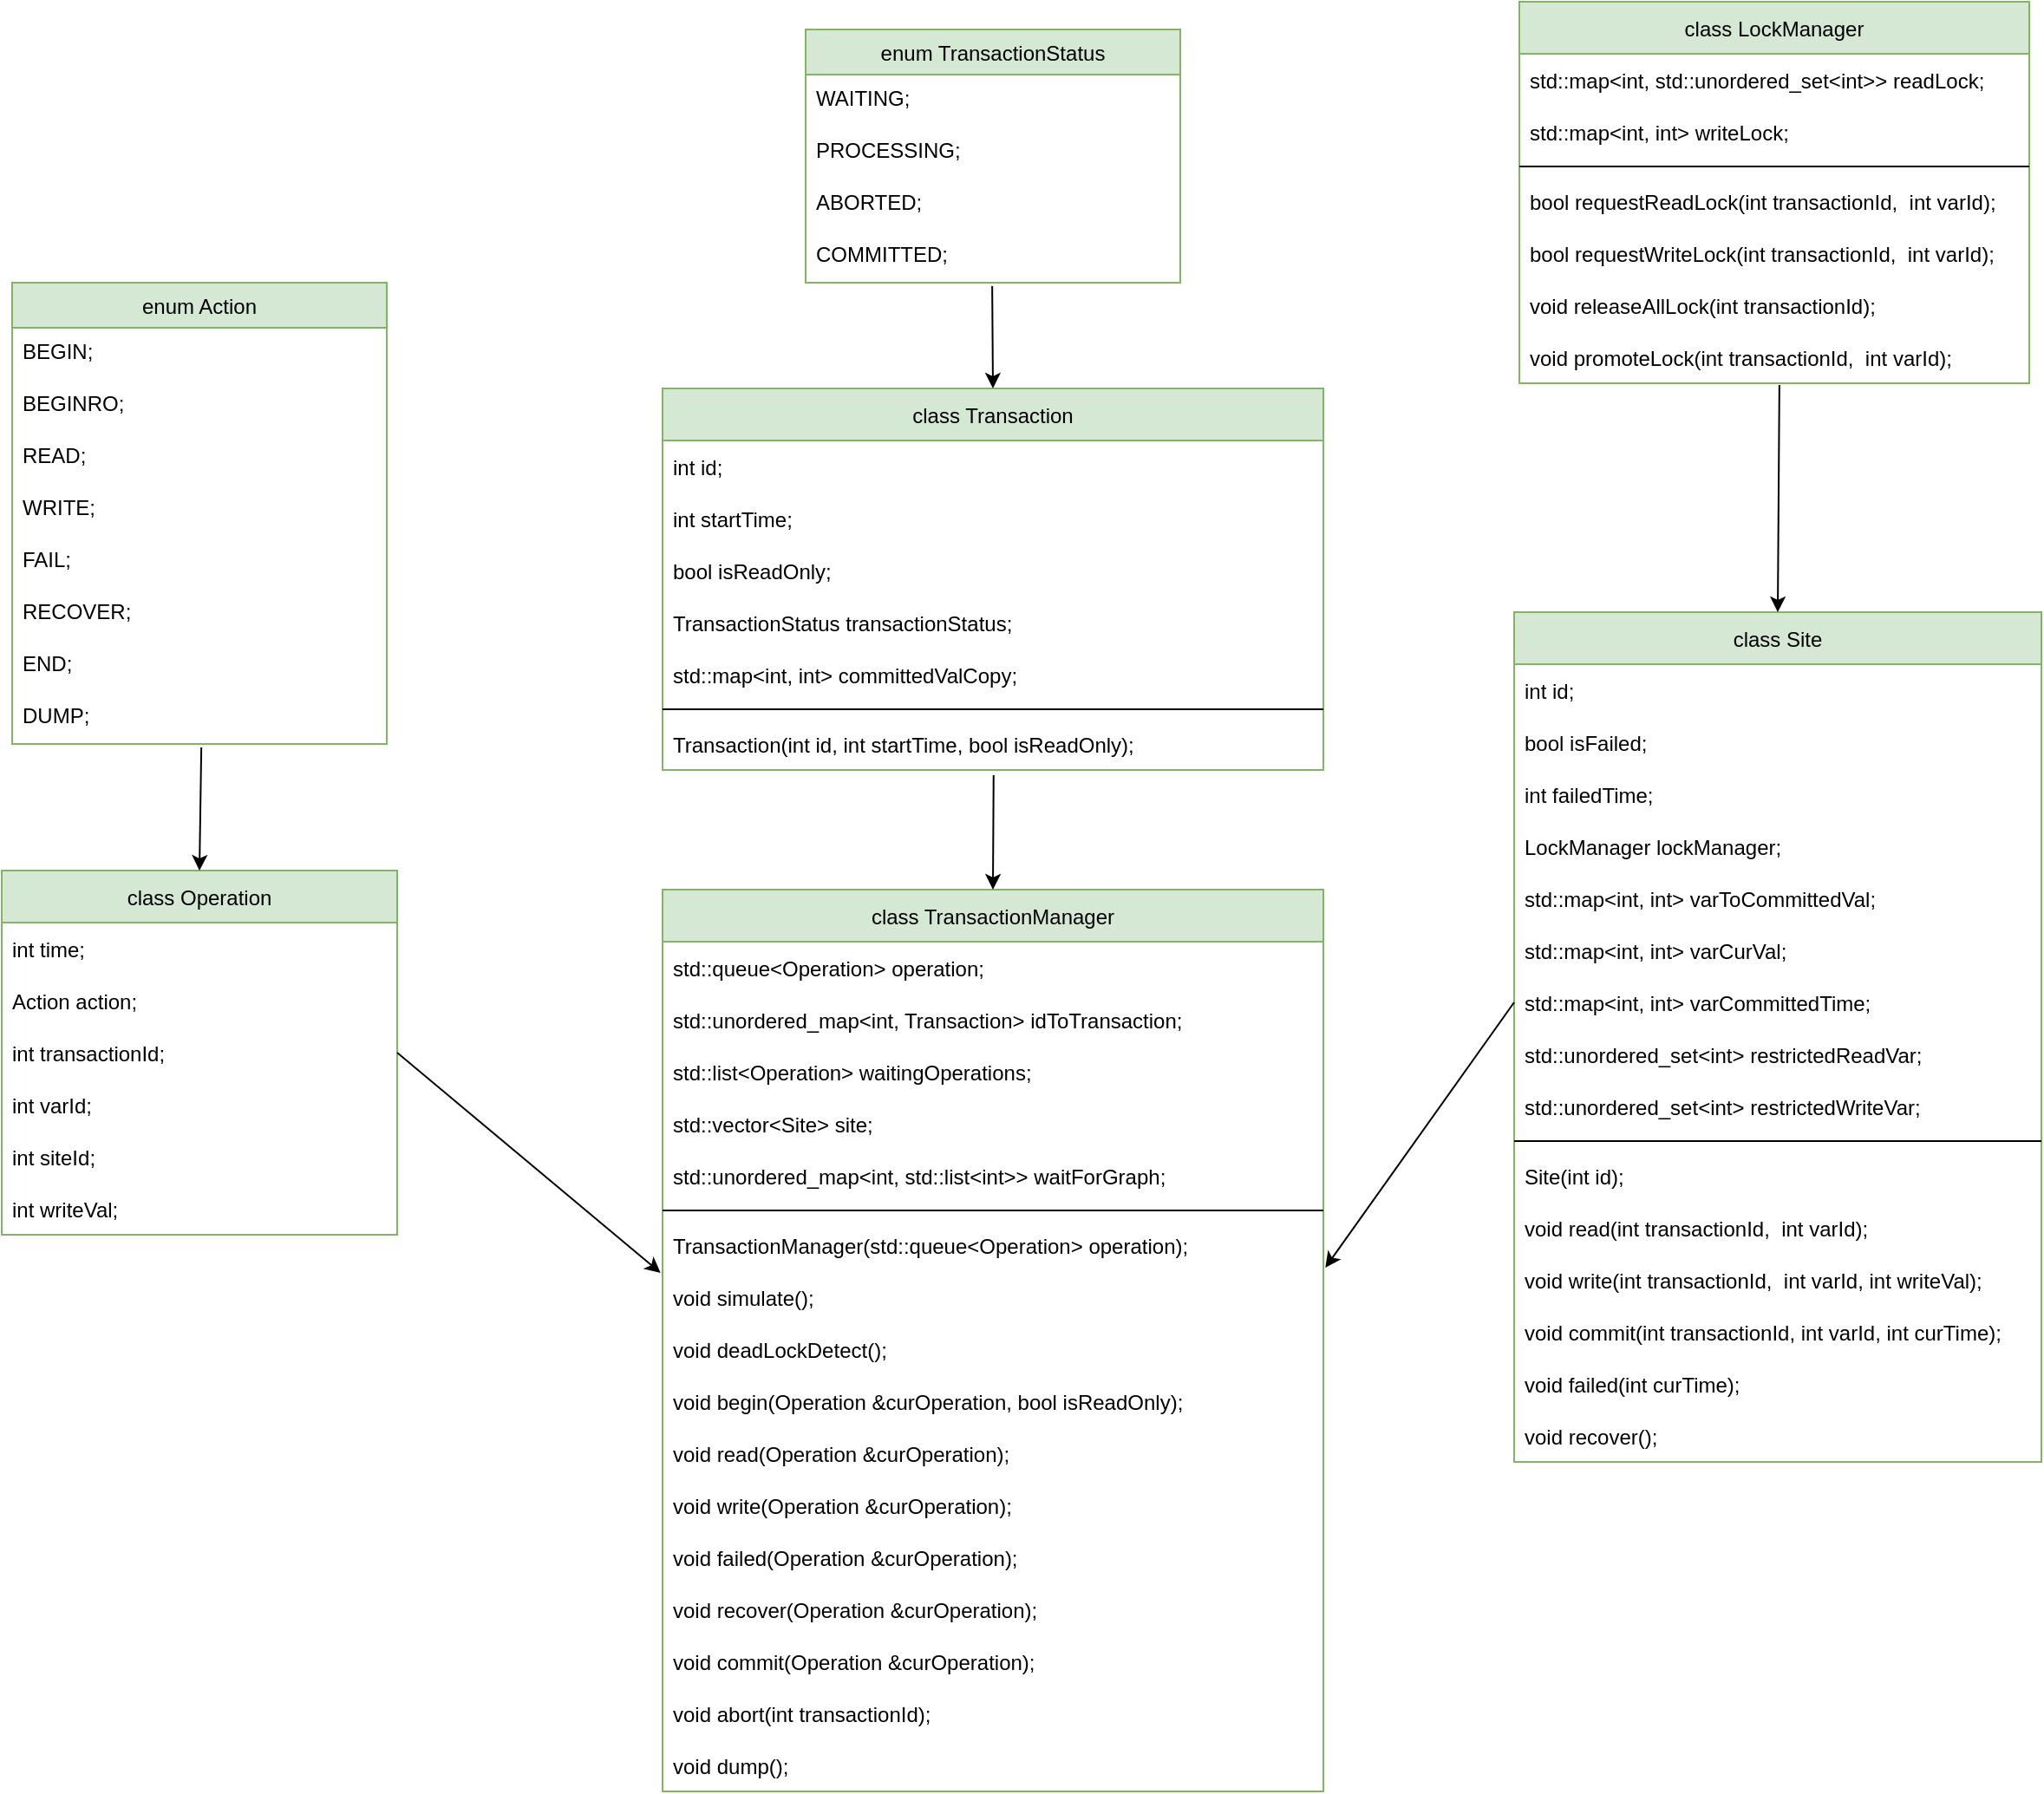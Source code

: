 <mxfile version="17.4.6" type="google"><diagram id="7Kk0auq2bHNcquktBMtI" name="Page-1"><mxGraphModel grid="0" page="1" gridSize="10" guides="1" tooltips="1" connect="1" arrows="1" fold="1" pageScale="1" pageWidth="827" pageHeight="1169" math="0" shadow="0"><root><mxCell id="0"/><mxCell id="1" parent="0"/><mxCell id="jt2LihALEPRul5nSqngI-1" value="class Transaction" style="swimlane;fontStyle=0;childLayout=stackLayout;horizontal=1;startSize=30;horizontalStack=0;resizeParent=1;resizeParentMax=0;resizeLast=0;collapsible=1;marginBottom=0;fillColor=#d5e8d4;strokeColor=#82b366;" vertex="1" parent="1"><mxGeometry x="-99" y="241" width="381" height="220" as="geometry"/></mxCell><mxCell id="jt2LihALEPRul5nSqngI-2" value="int id;" style="text;strokeColor=none;fillColor=none;align=left;verticalAlign=middle;spacingLeft=4;spacingRight=4;overflow=hidden;points=[[0,0.5],[1,0.5]];portConstraint=eastwest;rotatable=0;" vertex="1" parent="jt2LihALEPRul5nSqngI-1"><mxGeometry y="30" width="381" height="30" as="geometry"/></mxCell><mxCell id="jt2LihALEPRul5nSqngI-3" value="int startTime;" style="text;strokeColor=none;fillColor=none;align=left;verticalAlign=middle;spacingLeft=4;spacingRight=4;overflow=hidden;points=[[0,0.5],[1,0.5]];portConstraint=eastwest;rotatable=0;" vertex="1" parent="jt2LihALEPRul5nSqngI-1"><mxGeometry y="60" width="381" height="30" as="geometry"/></mxCell><mxCell id="jt2LihALEPRul5nSqngI-4" value="bool isReadOnly;" style="text;strokeColor=none;fillColor=none;align=left;verticalAlign=middle;spacingLeft=4;spacingRight=4;overflow=hidden;points=[[0,0.5],[1,0.5]];portConstraint=eastwest;rotatable=0;" vertex="1" parent="jt2LihALEPRul5nSqngI-1"><mxGeometry y="90" width="381" height="30" as="geometry"/></mxCell><mxCell id="jt2LihALEPRul5nSqngI-76" value="TransactionStatus transactionStatus;" style="text;strokeColor=none;fillColor=none;align=left;verticalAlign=middle;spacingLeft=4;spacingRight=4;overflow=hidden;points=[[0,0.5],[1,0.5]];portConstraint=eastwest;rotatable=0;" vertex="1" parent="jt2LihALEPRul5nSqngI-1"><mxGeometry y="120" width="381" height="30" as="geometry"/></mxCell><mxCell id="jt2LihALEPRul5nSqngI-107" value="std::map&lt;int, int&gt; committedValCopy;" style="text;strokeColor=none;fillColor=none;align=left;verticalAlign=middle;spacingLeft=4;spacingRight=4;overflow=hidden;points=[[0,0.5],[1,0.5]];portConstraint=eastwest;rotatable=0;" vertex="1" parent="jt2LihALEPRul5nSqngI-1"><mxGeometry y="150" width="381" height="30" as="geometry"/></mxCell><mxCell id="jt2LihALEPRul5nSqngI-87" value="" style="line;strokeWidth=1;rotatable=0;dashed=0;labelPosition=right;align=left;verticalAlign=middle;spacingTop=0;spacingLeft=6;points=[];portConstraint=eastwest;rounded=0;" vertex="1" parent="jt2LihALEPRul5nSqngI-1"><mxGeometry y="180" width="381" height="10" as="geometry"/></mxCell><mxCell id="jt2LihALEPRul5nSqngI-86" value="Transaction(int id, int startTime, bool isReadOnly);" style="text;strokeColor=none;fillColor=none;align=left;verticalAlign=middle;spacingLeft=4;spacingRight=4;overflow=hidden;points=[[0,0.5],[1,0.5]];portConstraint=eastwest;rotatable=0;" vertex="1" parent="jt2LihALEPRul5nSqngI-1"><mxGeometry y="190" width="381" height="30" as="geometry"/></mxCell><mxCell id="jt2LihALEPRul5nSqngI-5" value="class Site" style="swimlane;fontStyle=0;childLayout=stackLayout;horizontal=1;startSize=30;horizontalStack=0;resizeParent=1;resizeParentMax=0;resizeLast=0;collapsible=1;marginBottom=0;fillColor=#d5e8d4;strokeColor=#82b366;" vertex="1" parent="1"><mxGeometry x="392" y="370" width="304" height="490" as="geometry"><mxRectangle x="601" y="85" width="48" height="30" as="alternateBounds"/></mxGeometry></mxCell><mxCell id="jt2LihALEPRul5nSqngI-6" value="int id;" style="text;strokeColor=none;fillColor=none;align=left;verticalAlign=middle;spacingLeft=4;spacingRight=4;overflow=hidden;points=[[0,0.5],[1,0.5]];portConstraint=eastwest;rotatable=0;" vertex="1" parent="jt2LihALEPRul5nSqngI-5"><mxGeometry y="30" width="304" height="30" as="geometry"/></mxCell><mxCell id="jt2LihALEPRul5nSqngI-7" value="bool isFailed;" style="text;strokeColor=none;fillColor=none;align=left;verticalAlign=middle;spacingLeft=4;spacingRight=4;overflow=hidden;points=[[0,0.5],[1,0.5]];portConstraint=eastwest;rotatable=0;" vertex="1" parent="jt2LihALEPRul5nSqngI-5"><mxGeometry y="60" width="304" height="30" as="geometry"/></mxCell><mxCell id="jt2LihALEPRul5nSqngI-8" value="int failedTime;" style="text;strokeColor=none;fillColor=none;align=left;verticalAlign=middle;spacingLeft=4;spacingRight=4;overflow=hidden;points=[[0,0.5],[1,0.5]];portConstraint=eastwest;rotatable=0;" vertex="1" parent="jt2LihALEPRul5nSqngI-5"><mxGeometry y="90" width="304" height="30" as="geometry"/></mxCell><mxCell id="jt2LihALEPRul5nSqngI-44" value="LockManager lockManager;" style="text;strokeColor=none;fillColor=none;align=left;verticalAlign=middle;spacingLeft=4;spacingRight=4;overflow=hidden;points=[[0,0.5],[1,0.5]];portConstraint=eastwest;rotatable=0;" vertex="1" parent="jt2LihALEPRul5nSqngI-5"><mxGeometry y="120" width="304" height="30" as="geometry"/></mxCell><mxCell id="jt2LihALEPRul5nSqngI-45" value="std::map&lt;int, int&gt; varToCommittedVal;" style="text;strokeColor=none;fillColor=none;align=left;verticalAlign=middle;spacingLeft=4;spacingRight=4;overflow=hidden;points=[[0,0.5],[1,0.5]];portConstraint=eastwest;rotatable=0;" vertex="1" parent="jt2LihALEPRul5nSqngI-5"><mxGeometry y="150" width="304" height="30" as="geometry"/></mxCell><mxCell id="jt2LihALEPRul5nSqngI-46" value="std::map&lt;int, int&gt; varCurVal;" style="text;strokeColor=none;fillColor=none;align=left;verticalAlign=middle;spacingLeft=4;spacingRight=4;overflow=hidden;points=[[0,0.5],[1,0.5]];portConstraint=eastwest;rotatable=0;" vertex="1" parent="jt2LihALEPRul5nSqngI-5"><mxGeometry y="180" width="304" height="30" as="geometry"/></mxCell><mxCell id="jt2LihALEPRul5nSqngI-47" value="std::map&lt;int, int&gt; varCommittedTime;" style="text;strokeColor=none;fillColor=none;align=left;verticalAlign=middle;spacingLeft=4;spacingRight=4;overflow=hidden;points=[[0,0.5],[1,0.5]];portConstraint=eastwest;rotatable=0;" vertex="1" parent="jt2LihALEPRul5nSqngI-5"><mxGeometry y="210" width="304" height="30" as="geometry"/></mxCell><mxCell id="jt2LihALEPRul5nSqngI-48" value="std::unordered_set&lt;int&gt; restrictedReadVar;" style="text;strokeColor=none;fillColor=none;align=left;verticalAlign=middle;spacingLeft=4;spacingRight=4;overflow=hidden;points=[[0,0.5],[1,0.5]];portConstraint=eastwest;rotatable=0;" vertex="1" parent="jt2LihALEPRul5nSqngI-5"><mxGeometry y="240" width="304" height="30" as="geometry"/></mxCell><mxCell id="jt2LihALEPRul5nSqngI-52" value="std::unordered_set&lt;int&gt; restrictedWriteVar;" style="text;strokeColor=none;fillColor=none;align=left;verticalAlign=middle;spacingLeft=4;spacingRight=4;overflow=hidden;points=[[0,0.5],[1,0.5]];portConstraint=eastwest;rotatable=0;rounded=0;" vertex="1" parent="jt2LihALEPRul5nSqngI-5"><mxGeometry y="270" width="304" height="30" as="geometry"/></mxCell><mxCell id="jt2LihALEPRul5nSqngI-65" value="" style="line;strokeWidth=1;rotatable=0;dashed=0;labelPosition=right;align=left;verticalAlign=middle;spacingTop=0;spacingLeft=6;points=[];portConstraint=eastwest;rounded=0;" vertex="1" parent="jt2LihALEPRul5nSqngI-5"><mxGeometry y="300" width="304" height="10" as="geometry"/></mxCell><mxCell id="jt2LihALEPRul5nSqngI-58" value="Site(int id);" style="text;strokeColor=none;fillColor=none;align=left;verticalAlign=middle;spacingLeft=4;spacingRight=4;overflow=hidden;points=[[0,0.5],[1,0.5]];portConstraint=eastwest;rotatable=0;" vertex="1" parent="jt2LihALEPRul5nSqngI-5"><mxGeometry y="310" width="304" height="30" as="geometry"/></mxCell><mxCell id="jt2LihALEPRul5nSqngI-59" value="void read(int transactionId,  int varId);" style="text;strokeColor=none;fillColor=none;align=left;verticalAlign=middle;spacingLeft=4;spacingRight=4;overflow=hidden;points=[[0,0.5],[1,0.5]];portConstraint=eastwest;rotatable=0;" vertex="1" parent="jt2LihALEPRul5nSqngI-5"><mxGeometry y="340" width="304" height="30" as="geometry"/></mxCell><mxCell id="jt2LihALEPRul5nSqngI-60" value="void write(int transactionId,  int varId, int writeVal);" style="text;strokeColor=none;fillColor=none;align=left;verticalAlign=middle;spacingLeft=4;spacingRight=4;overflow=hidden;points=[[0,0.5],[1,0.5]];portConstraint=eastwest;rotatable=0;" vertex="1" parent="jt2LihALEPRul5nSqngI-5"><mxGeometry y="370" width="304" height="30" as="geometry"/></mxCell><mxCell id="jt2LihALEPRul5nSqngI-61" value="void commit(int transactionId, int varId, int curTime);" style="text;strokeColor=none;fillColor=none;align=left;verticalAlign=middle;spacingLeft=4;spacingRight=4;overflow=hidden;points=[[0,0.5],[1,0.5]];portConstraint=eastwest;rotatable=0;" vertex="1" parent="jt2LihALEPRul5nSqngI-5"><mxGeometry y="400" width="304" height="30" as="geometry"/></mxCell><mxCell id="jt2LihALEPRul5nSqngI-63" value="void failed(int curTime);" style="text;strokeColor=none;fillColor=none;align=left;verticalAlign=middle;spacingLeft=4;spacingRight=4;overflow=hidden;points=[[0,0.5],[1,0.5]];portConstraint=eastwest;rotatable=0;" vertex="1" parent="jt2LihALEPRul5nSqngI-5"><mxGeometry y="430" width="304" height="30" as="geometry"/></mxCell><mxCell id="jt2LihALEPRul5nSqngI-64" value="void recover();" style="text;strokeColor=none;fillColor=none;align=left;verticalAlign=middle;spacingLeft=4;spacingRight=4;overflow=hidden;points=[[0,0.5],[1,0.5]];portConstraint=eastwest;rotatable=0;" vertex="1" parent="jt2LihALEPRul5nSqngI-5"><mxGeometry y="460" width="304" height="30" as="geometry"/></mxCell><mxCell id="jt2LihALEPRul5nSqngI-9" value="class LockManager" style="swimlane;fontStyle=0;childLayout=stackLayout;horizontal=1;startSize=30;horizontalStack=0;resizeParent=1;resizeParentMax=0;resizeLast=0;collapsible=1;marginBottom=0;fillColor=#d5e8d4;strokeColor=#82b366;" vertex="1" parent="1"><mxGeometry x="395" y="18" width="294" height="220" as="geometry"/></mxCell><mxCell id="jt2LihALEPRul5nSqngI-10" value="std::map&lt;int, std::unordered_set&lt;int&gt;&gt; readLock;" style="text;strokeColor=none;fillColor=none;align=left;verticalAlign=middle;spacingLeft=4;spacingRight=4;overflow=hidden;points=[[0,0.5],[1,0.5]];portConstraint=eastwest;rotatable=0;" vertex="1" parent="jt2LihALEPRul5nSqngI-9"><mxGeometry y="30" width="294" height="30" as="geometry"/></mxCell><mxCell id="jt2LihALEPRul5nSqngI-11" value="std::map&lt;int, int&gt; writeLock;" style="text;strokeColor=none;fillColor=none;align=left;verticalAlign=middle;spacingLeft=4;spacingRight=4;overflow=hidden;points=[[0,0.5],[1,0.5]];portConstraint=eastwest;rotatable=0;" vertex="1" parent="jt2LihALEPRul5nSqngI-9"><mxGeometry y="60" width="294" height="30" as="geometry"/></mxCell><mxCell id="jt2LihALEPRul5nSqngI-72" value="" style="line;strokeWidth=1;rotatable=0;dashed=0;labelPosition=right;align=left;verticalAlign=middle;spacingTop=0;spacingLeft=6;points=[];portConstraint=eastwest;rounded=0;" vertex="1" parent="jt2LihALEPRul5nSqngI-9"><mxGeometry y="90" width="294" height="10" as="geometry"/></mxCell><mxCell id="jt2LihALEPRul5nSqngI-12" value="bool requestReadLock(int transactionId,  int varId);" style="text;strokeColor=none;fillColor=none;align=left;verticalAlign=middle;spacingLeft=4;spacingRight=4;overflow=hidden;points=[[0,0.5],[1,0.5]];portConstraint=eastwest;rotatable=0;" vertex="1" parent="jt2LihALEPRul5nSqngI-9"><mxGeometry y="100" width="294" height="30" as="geometry"/></mxCell><mxCell id="jt2LihALEPRul5nSqngI-73" value="bool requestWriteLock(int transactionId,  int varId);" style="text;strokeColor=none;fillColor=none;align=left;verticalAlign=middle;spacingLeft=4;spacingRight=4;overflow=hidden;points=[[0,0.5],[1,0.5]];portConstraint=eastwest;rotatable=0;" vertex="1" parent="jt2LihALEPRul5nSqngI-9"><mxGeometry y="130" width="294" height="30" as="geometry"/></mxCell><mxCell id="jt2LihALEPRul5nSqngI-74" value="void releaseAllLock(int transactionId);" style="text;strokeColor=none;fillColor=none;align=left;verticalAlign=middle;spacingLeft=4;spacingRight=4;overflow=hidden;points=[[0,0.5],[1,0.5]];portConstraint=eastwest;rotatable=0;" vertex="1" parent="jt2LihALEPRul5nSqngI-9"><mxGeometry y="160" width="294" height="30" as="geometry"/></mxCell><mxCell id="jt2LihALEPRul5nSqngI-75" value="void promoteLock(int transactionId,  int varId);" style="text;strokeColor=none;fillColor=none;align=left;verticalAlign=middle;spacingLeft=4;spacingRight=4;overflow=hidden;points=[[0,0.5],[1,0.5]];portConstraint=eastwest;rotatable=0;" vertex="1" parent="jt2LihALEPRul5nSqngI-9"><mxGeometry y="190" width="294" height="30" as="geometry"/></mxCell><mxCell id="jt2LihALEPRul5nSqngI-78" value="enum TransactionStatus" style="swimlane;fontStyle=0;childLayout=stackLayout;horizontal=1;startSize=26;horizontalStack=0;resizeParent=1;resizeParentMax=0;resizeLast=0;collapsible=1;marginBottom=0;align=center;fontSize=12;rounded=0;strokeColor=#82b366;fillColor=#d5e8d4;" vertex="1" parent="1"><mxGeometry x="-16.5" y="34" width="216" height="146" as="geometry"/></mxCell><mxCell id="jt2LihALEPRul5nSqngI-79" value="WAITING;" style="text;strokeColor=none;fillColor=none;spacingLeft=4;spacingRight=4;overflow=hidden;rotatable=0;points=[[0,0.5],[1,0.5]];portConstraint=eastwest;fontSize=12;rounded=0;" vertex="1" parent="jt2LihALEPRul5nSqngI-78"><mxGeometry y="26" width="216" height="30" as="geometry"/></mxCell><mxCell id="jt2LihALEPRul5nSqngI-80" value="PROCESSING;" style="text;strokeColor=none;fillColor=none;spacingLeft=4;spacingRight=4;overflow=hidden;rotatable=0;points=[[0,0.5],[1,0.5]];portConstraint=eastwest;fontSize=12;rounded=0;" vertex="1" parent="jt2LihALEPRul5nSqngI-78"><mxGeometry y="56" width="216" height="30" as="geometry"/></mxCell><mxCell id="jt2LihALEPRul5nSqngI-81" value="ABORTED;" style="text;strokeColor=none;fillColor=none;spacingLeft=4;spacingRight=4;overflow=hidden;rotatable=0;points=[[0,0.5],[1,0.5]];portConstraint=eastwest;fontSize=12;rounded=0;" vertex="1" parent="jt2LihALEPRul5nSqngI-78"><mxGeometry y="86" width="216" height="30" as="geometry"/></mxCell><mxCell id="jt2LihALEPRul5nSqngI-82" value="COMMITTED;" style="text;strokeColor=none;fillColor=none;spacingLeft=4;spacingRight=4;overflow=hidden;rotatable=0;points=[[0,0.5],[1,0.5]];portConstraint=eastwest;fontSize=12;rounded=0;" vertex="1" parent="jt2LihALEPRul5nSqngI-78"><mxGeometry y="116" width="216" height="30" as="geometry"/></mxCell><mxCell id="jt2LihALEPRul5nSqngI-88" value="class TransactionManager" style="swimlane;fontStyle=0;childLayout=stackLayout;horizontal=1;startSize=30;horizontalStack=0;resizeParent=1;resizeParentMax=0;resizeLast=0;collapsible=1;marginBottom=0;fillColor=#d5e8d4;strokeColor=#82b366;" vertex="1" parent="1"><mxGeometry x="-99" y="530" width="381" height="520" as="geometry"/></mxCell><mxCell id="jt2LihALEPRul5nSqngI-89" value="std::queue&lt;Operation&gt; operation;" style="text;strokeColor=none;fillColor=none;align=left;verticalAlign=middle;spacingLeft=4;spacingRight=4;overflow=hidden;points=[[0,0.5],[1,0.5]];portConstraint=eastwest;rotatable=0;" vertex="1" parent="jt2LihALEPRul5nSqngI-88"><mxGeometry y="30" width="381" height="30" as="geometry"/></mxCell><mxCell id="jt2LihALEPRul5nSqngI-94" value="std::unordered_map&lt;int, Transaction&gt; idToTransaction;" style="text;strokeColor=none;fillColor=none;align=left;verticalAlign=middle;spacingLeft=4;spacingRight=4;overflow=hidden;points=[[0,0.5],[1,0.5]];portConstraint=eastwest;rotatable=0;" vertex="1" parent="jt2LihALEPRul5nSqngI-88"><mxGeometry y="60" width="381" height="30" as="geometry"/></mxCell><mxCell id="jt2LihALEPRul5nSqngI-111" value="std::list&lt;Operation&gt; waitingOperations;" style="text;strokeColor=none;fillColor=none;align=left;verticalAlign=middle;spacingLeft=4;spacingRight=4;overflow=hidden;points=[[0,0.5],[1,0.5]];portConstraint=eastwest;rotatable=0;" vertex="1" parent="jt2LihALEPRul5nSqngI-88"><mxGeometry y="90" width="381" height="30" as="geometry"/></mxCell><mxCell id="jt2LihALEPRul5nSqngI-112" value="std::vector&lt;Site&gt; site;" style="text;strokeColor=none;fillColor=none;align=left;verticalAlign=middle;spacingLeft=4;spacingRight=4;overflow=hidden;points=[[0,0.5],[1,0.5]];portConstraint=eastwest;rotatable=0;" vertex="1" parent="jt2LihALEPRul5nSqngI-88"><mxGeometry y="120" width="381" height="30" as="geometry"/></mxCell><mxCell id="jt2LihALEPRul5nSqngI-114" value="std::unordered_map&lt;int, std::list&lt;int&gt;&gt; waitForGraph;" style="text;strokeColor=none;fillColor=none;align=left;verticalAlign=middle;spacingLeft=4;spacingRight=4;overflow=hidden;points=[[0,0.5],[1,0.5]];portConstraint=eastwest;rotatable=0;" vertex="1" parent="jt2LihALEPRul5nSqngI-88"><mxGeometry y="150" width="381" height="30" as="geometry"/></mxCell><mxCell id="jt2LihALEPRul5nSqngI-122" value="" style="line;strokeWidth=1;rotatable=0;dashed=0;labelPosition=right;align=left;verticalAlign=middle;spacingTop=0;spacingLeft=6;points=[];portConstraint=eastwest;rounded=0;" vertex="1" parent="jt2LihALEPRul5nSqngI-88"><mxGeometry y="180" width="381" height="10" as="geometry"/></mxCell><mxCell id="jt2LihALEPRul5nSqngI-121" value="TransactionManager(std::queue&lt;Operation&gt; operation);" style="text;strokeColor=none;fillColor=none;align=left;verticalAlign=middle;spacingLeft=4;spacingRight=4;overflow=hidden;points=[[0,0.5],[1,0.5]];portConstraint=eastwest;rotatable=0;" vertex="1" parent="jt2LihALEPRul5nSqngI-88"><mxGeometry y="190" width="381" height="30" as="geometry"/></mxCell><mxCell id="jt2LihALEPRul5nSqngI-123" value="void simulate();" style="text;strokeColor=none;fillColor=none;align=left;verticalAlign=middle;spacingLeft=4;spacingRight=4;overflow=hidden;points=[[0,0.5],[1,0.5]];portConstraint=eastwest;rotatable=0;" vertex="1" parent="jt2LihALEPRul5nSqngI-88"><mxGeometry y="220" width="381" height="30" as="geometry"/></mxCell><mxCell id="jt2LihALEPRul5nSqngI-130" value="void deadLockDetect();" style="text;strokeColor=none;fillColor=none;align=left;verticalAlign=middle;spacingLeft=4;spacingRight=4;overflow=hidden;points=[[0,0.5],[1,0.5]];portConstraint=eastwest;rotatable=0;" vertex="1" parent="jt2LihALEPRul5nSqngI-88"><mxGeometry y="250" width="381" height="30" as="geometry"/></mxCell><mxCell id="jt2LihALEPRul5nSqngI-131" value="void begin(Operation &amp;curOperation, bool isReadOnly);" style="text;strokeColor=none;fillColor=none;align=left;verticalAlign=middle;spacingLeft=4;spacingRight=4;overflow=hidden;points=[[0,0.5],[1,0.5]];portConstraint=eastwest;rotatable=0;" vertex="1" parent="jt2LihALEPRul5nSqngI-88"><mxGeometry y="280" width="381" height="30" as="geometry"/></mxCell><mxCell id="jt2LihALEPRul5nSqngI-132" value="void read(Operation &amp;curOperation);" style="text;strokeColor=none;fillColor=none;align=left;verticalAlign=middle;spacingLeft=4;spacingRight=4;overflow=hidden;points=[[0,0.5],[1,0.5]];portConstraint=eastwest;rotatable=0;" vertex="1" parent="jt2LihALEPRul5nSqngI-88"><mxGeometry y="310" width="381" height="30" as="geometry"/></mxCell><mxCell id="jt2LihALEPRul5nSqngI-133" value="void write(Operation &amp;curOperation);" style="text;strokeColor=none;fillColor=none;align=left;verticalAlign=middle;spacingLeft=4;spacingRight=4;overflow=hidden;points=[[0,0.5],[1,0.5]];portConstraint=eastwest;rotatable=0;" vertex="1" parent="jt2LihALEPRul5nSqngI-88"><mxGeometry y="340" width="381" height="30" as="geometry"/></mxCell><mxCell id="jt2LihALEPRul5nSqngI-134" value="void failed(Operation &amp;curOperation);" style="text;strokeColor=none;fillColor=none;align=left;verticalAlign=middle;spacingLeft=4;spacingRight=4;overflow=hidden;points=[[0,0.5],[1,0.5]];portConstraint=eastwest;rotatable=0;" vertex="1" parent="jt2LihALEPRul5nSqngI-88"><mxGeometry y="370" width="381" height="30" as="geometry"/></mxCell><mxCell id="jt2LihALEPRul5nSqngI-135" value="void recover(Operation &amp;curOperation);" style="text;strokeColor=none;fillColor=none;align=left;verticalAlign=middle;spacingLeft=4;spacingRight=4;overflow=hidden;points=[[0,0.5],[1,0.5]];portConstraint=eastwest;rotatable=0;" vertex="1" parent="jt2LihALEPRul5nSqngI-88"><mxGeometry y="400" width="381" height="30" as="geometry"/></mxCell><mxCell id="jt2LihALEPRul5nSqngI-136" value="void commit(Operation &amp;curOperation);" style="text;strokeColor=none;fillColor=none;align=left;verticalAlign=middle;spacingLeft=4;spacingRight=4;overflow=hidden;points=[[0,0.5],[1,0.5]];portConstraint=eastwest;rotatable=0;" vertex="1" parent="jt2LihALEPRul5nSqngI-88"><mxGeometry y="430" width="381" height="30" as="geometry"/></mxCell><mxCell id="jt2LihALEPRul5nSqngI-137" value="void abort(int transactionId);" style="text;strokeColor=none;fillColor=none;align=left;verticalAlign=middle;spacingLeft=4;spacingRight=4;overflow=hidden;points=[[0,0.5],[1,0.5]];portConstraint=eastwest;rotatable=0;" vertex="1" parent="jt2LihALEPRul5nSqngI-88"><mxGeometry y="460" width="381" height="30" as="geometry"/></mxCell><mxCell id="jt2LihALEPRul5nSqngI-138" value="void dump();" style="text;strokeColor=none;fillColor=none;align=left;verticalAlign=middle;spacingLeft=4;spacingRight=4;overflow=hidden;points=[[0,0.5],[1,0.5]];portConstraint=eastwest;rotatable=0;" vertex="1" parent="jt2LihALEPRul5nSqngI-88"><mxGeometry y="490" width="381" height="30" as="geometry"/></mxCell><mxCell id="jt2LihALEPRul5nSqngI-139" value="class Operation" style="swimlane;fontStyle=0;childLayout=stackLayout;horizontal=1;startSize=30;horizontalStack=0;resizeParent=1;resizeParentMax=0;resizeLast=0;collapsible=1;marginBottom=0;fillColor=#d5e8d4;strokeColor=#82b366;" vertex="1" parent="1"><mxGeometry x="-480" y="519" width="228" height="210" as="geometry"/></mxCell><mxCell id="jt2LihALEPRul5nSqngI-144" value="int time;" style="text;strokeColor=none;fillColor=none;align=left;verticalAlign=middle;spacingLeft=4;spacingRight=4;overflow=hidden;points=[[0,0.5],[1,0.5]];portConstraint=eastwest;rotatable=0;" vertex="1" parent="jt2LihALEPRul5nSqngI-139"><mxGeometry y="30" width="228" height="30" as="geometry"/></mxCell><mxCell id="jt2LihALEPRul5nSqngI-140" value="Action action;" style="text;strokeColor=none;fillColor=none;align=left;verticalAlign=middle;spacingLeft=4;spacingRight=4;overflow=hidden;points=[[0,0.5],[1,0.5]];portConstraint=eastwest;rotatable=0;" vertex="1" parent="jt2LihALEPRul5nSqngI-139"><mxGeometry y="60" width="228" height="30" as="geometry"/></mxCell><mxCell id="jt2LihALEPRul5nSqngI-141" value="int transactionId;" style="text;strokeColor=none;fillColor=none;align=left;verticalAlign=middle;spacingLeft=4;spacingRight=4;overflow=hidden;points=[[0,0.5],[1,0.5]];portConstraint=eastwest;rotatable=0;" vertex="1" parent="jt2LihALEPRul5nSqngI-139"><mxGeometry y="90" width="228" height="30" as="geometry"/></mxCell><mxCell id="jt2LihALEPRul5nSqngI-142" value="int varId;" style="text;strokeColor=none;fillColor=none;align=left;verticalAlign=middle;spacingLeft=4;spacingRight=4;overflow=hidden;points=[[0,0.5],[1,0.5]];portConstraint=eastwest;rotatable=0;" vertex="1" parent="jt2LihALEPRul5nSqngI-139"><mxGeometry y="120" width="228" height="30" as="geometry"/></mxCell><mxCell id="jt2LihALEPRul5nSqngI-143" value="int siteId;" style="text;strokeColor=none;fillColor=none;align=left;verticalAlign=middle;spacingLeft=4;spacingRight=4;overflow=hidden;points=[[0,0.5],[1,0.5]];portConstraint=eastwest;rotatable=0;" vertex="1" parent="jt2LihALEPRul5nSqngI-139"><mxGeometry y="150" width="228" height="30" as="geometry"/></mxCell><mxCell id="jt2LihALEPRul5nSqngI-146" value="int writeVal;" style="text;strokeColor=none;fillColor=none;align=left;verticalAlign=middle;spacingLeft=4;spacingRight=4;overflow=hidden;points=[[0,0.5],[1,0.5]];portConstraint=eastwest;rotatable=0;" vertex="1" parent="jt2LihALEPRul5nSqngI-139"><mxGeometry y="180" width="228" height="30" as="geometry"/></mxCell><mxCell id="jt2LihALEPRul5nSqngI-147" value="enum Action" style="swimlane;fontStyle=0;childLayout=stackLayout;horizontal=1;startSize=26;horizontalStack=0;resizeParent=1;resizeParentMax=0;resizeLast=0;collapsible=1;marginBottom=0;align=center;fontSize=12;rounded=0;strokeColor=#82b366;fillColor=#d5e8d4;" vertex="1" parent="1"><mxGeometry x="-474" y="180" width="216" height="266" as="geometry"/></mxCell><mxCell id="jt2LihALEPRul5nSqngI-148" value="BEGIN;" style="text;strokeColor=none;fillColor=none;spacingLeft=4;spacingRight=4;overflow=hidden;rotatable=0;points=[[0,0.5],[1,0.5]];portConstraint=eastwest;fontSize=12;rounded=0;" vertex="1" parent="jt2LihALEPRul5nSqngI-147"><mxGeometry y="26" width="216" height="30" as="geometry"/></mxCell><mxCell id="jt2LihALEPRul5nSqngI-149" value="BEGINRO;" style="text;strokeColor=none;fillColor=none;spacingLeft=4;spacingRight=4;overflow=hidden;rotatable=0;points=[[0,0.5],[1,0.5]];portConstraint=eastwest;fontSize=12;rounded=0;" vertex="1" parent="jt2LihALEPRul5nSqngI-147"><mxGeometry y="56" width="216" height="30" as="geometry"/></mxCell><mxCell id="jt2LihALEPRul5nSqngI-150" value="READ;" style="text;strokeColor=none;fillColor=none;spacingLeft=4;spacingRight=4;overflow=hidden;rotatable=0;points=[[0,0.5],[1,0.5]];portConstraint=eastwest;fontSize=12;rounded=0;" vertex="1" parent="jt2LihALEPRul5nSqngI-147"><mxGeometry y="86" width="216" height="30" as="geometry"/></mxCell><mxCell id="jt2LihALEPRul5nSqngI-151" value="WRITE;" style="text;strokeColor=none;fillColor=none;spacingLeft=4;spacingRight=4;overflow=hidden;rotatable=0;points=[[0,0.5],[1,0.5]];portConstraint=eastwest;fontSize=12;rounded=0;" vertex="1" parent="jt2LihALEPRul5nSqngI-147"><mxGeometry y="116" width="216" height="30" as="geometry"/></mxCell><mxCell id="jt2LihALEPRul5nSqngI-152" value="FAIL;" style="text;strokeColor=none;fillColor=none;spacingLeft=4;spacingRight=4;overflow=hidden;rotatable=0;points=[[0,0.5],[1,0.5]];portConstraint=eastwest;fontSize=12;rounded=0;" vertex="1" parent="jt2LihALEPRul5nSqngI-147"><mxGeometry y="146" width="216" height="30" as="geometry"/></mxCell><mxCell id="jt2LihALEPRul5nSqngI-153" value="RECOVER;" style="text;strokeColor=none;fillColor=none;spacingLeft=4;spacingRight=4;overflow=hidden;rotatable=0;points=[[0,0.5],[1,0.5]];portConstraint=eastwest;fontSize=12;rounded=0;" vertex="1" parent="jt2LihALEPRul5nSqngI-147"><mxGeometry y="176" width="216" height="30" as="geometry"/></mxCell><mxCell id="jt2LihALEPRul5nSqngI-154" value="END;" style="text;strokeColor=none;fillColor=none;spacingLeft=4;spacingRight=4;overflow=hidden;rotatable=0;points=[[0,0.5],[1,0.5]];portConstraint=eastwest;fontSize=12;rounded=0;" vertex="1" parent="jt2LihALEPRul5nSqngI-147"><mxGeometry y="206" width="216" height="30" as="geometry"/></mxCell><mxCell id="jt2LihALEPRul5nSqngI-155" value="DUMP;" style="text;strokeColor=none;fillColor=none;spacingLeft=4;spacingRight=4;overflow=hidden;rotatable=0;points=[[0,0.5],[1,0.5]];portConstraint=eastwest;fontSize=12;rounded=0;" vertex="1" parent="jt2LihALEPRul5nSqngI-147"><mxGeometry y="236" width="216" height="30" as="geometry"/></mxCell><mxCell id="jt2LihALEPRul5nSqngI-157" value="" style="endArrow=classic;html=1;rounded=0;fontSize=12;entryX=0.5;entryY=0;entryDx=0;entryDy=0;exitX=0.505;exitY=1.067;exitDx=0;exitDy=0;exitPerimeter=0;" edge="1" parent="1" source="jt2LihALEPRul5nSqngI-155" target="jt2LihALEPRul5nSqngI-139"><mxGeometry width="50" height="50" relative="1" as="geometry"><mxPoint x="-366" y="445" as="sourcePoint"/><mxPoint x="-48" y="450" as="targetPoint"/></mxGeometry></mxCell><mxCell id="jt2LihALEPRul5nSqngI-158" value="" style="endArrow=classic;html=1;rounded=0;fontSize=12;exitX=1;exitY=0.5;exitDx=0;exitDy=0;entryX=-0.003;entryY=1.033;entryDx=0;entryDy=0;entryPerimeter=0;" edge="1" parent="1" source="jt2LihALEPRul5nSqngI-141" target="jt2LihALEPRul5nSqngI-121"><mxGeometry width="50" height="50" relative="1" as="geometry"><mxPoint x="-98" y="599" as="sourcePoint"/><mxPoint x="-48" y="549" as="targetPoint"/></mxGeometry></mxCell><mxCell id="jt2LihALEPRul5nSqngI-160" value="" style="endArrow=classic;html=1;rounded=0;fontSize=12;entryX=0.5;entryY=0;entryDx=0;entryDy=0;exitX=0.501;exitY=1.1;exitDx=0;exitDy=0;exitPerimeter=0;" edge="1" parent="1" source="jt2LihALEPRul5nSqngI-86" target="jt2LihALEPRul5nSqngI-88"><mxGeometry width="50" height="50" relative="1" as="geometry"><mxPoint x="-191.002" y="470" as="sourcePoint"/><mxPoint x="-188.09" y="536.99" as="targetPoint"/></mxGeometry></mxCell><mxCell id="jt2LihALEPRul5nSqngI-161" value="" style="endArrow=classic;html=1;rounded=0;fontSize=12;entryX=0.5;entryY=0;entryDx=0;entryDy=0;exitX=0.498;exitY=1.067;exitDx=0;exitDy=0;exitPerimeter=0;" edge="1" parent="1" source="jt2LihALEPRul5nSqngI-82" target="jt2LihALEPRul5nSqngI-1"><mxGeometry width="50" height="50" relative="1" as="geometry"><mxPoint x="159" y="206" as="sourcePoint"/><mxPoint x="-346" y="539" as="targetPoint"/></mxGeometry></mxCell><mxCell id="jt2LihALEPRul5nSqngI-162" value="" style="endArrow=classic;html=1;rounded=0;fontSize=12;entryX=1.003;entryY=0.933;entryDx=0;entryDy=0;exitX=0;exitY=0.5;exitDx=0;exitDy=0;entryPerimeter=0;" edge="1" parent="1" source="jt2LihALEPRul5nSqngI-47" target="jt2LihALEPRul5nSqngI-121"><mxGeometry width="50" height="50" relative="1" as="geometry"><mxPoint x="-338.912" y="482.01" as="sourcePoint"/><mxPoint x="-336" y="549" as="targetPoint"/></mxGeometry></mxCell><mxCell id="jt2LihALEPRul5nSqngI-163" value="" style="endArrow=classic;html=1;rounded=0;fontSize=12;entryX=0.5;entryY=0;entryDx=0;entryDy=0;exitX=0.51;exitY=1.033;exitDx=0;exitDy=0;exitPerimeter=0;" edge="1" parent="1" source="jt2LihALEPRul5nSqngI-75" target="jt2LihALEPRul5nSqngI-5"><mxGeometry width="50" height="50" relative="1" as="geometry"><mxPoint x="71.944" y="203" as="sourcePoint"/><mxPoint x="95.5" y="252" as="targetPoint"/></mxGeometry></mxCell></root></mxGraphModel></diagram></mxfile>